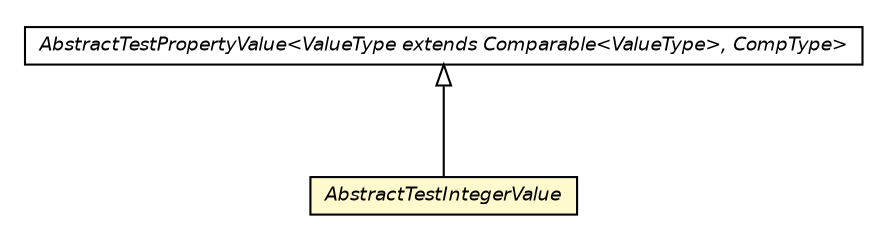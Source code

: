 #!/usr/local/bin/dot
#
# Class diagram 
# Generated by UmlGraph version 4.4 (http://www.spinellis.gr/sw/umlgraph)
#

digraph G {
	edge [fontname="Helvetica",fontsize=10,labelfontname="Helvetica",labelfontsize=10];
	node [fontname="Helvetica",fontsize=10,shape=plaintext];
	// it.apice.sapere.api.lsas.values.AbstractTestPropertyValue<ValueType extends java.lang.Comparable<ValueType>, CompType>
	c27892 [label=<<table border="0" cellborder="1" cellspacing="0" cellpadding="2" port="p" href="./AbstractTestPropertyValue.html">
		<tr><td><table border="0" cellspacing="0" cellpadding="1">
			<tr><td><font face="Helvetica-Oblique"> AbstractTestPropertyValue&lt;ValueType extends Comparable&lt;ValueType&gt;, CompType&gt; </font></td></tr>
		</table></td></tr>
		</table>>, fontname="Helvetica", fontcolor="black", fontsize=9.0];
	// it.apice.sapere.api.lsas.values.AbstractTestIntegerValue
	c27895 [label=<<table border="0" cellborder="1" cellspacing="0" cellpadding="2" port="p" bgcolor="lemonChiffon" href="./AbstractTestIntegerValue.html">
		<tr><td><table border="0" cellspacing="0" cellpadding="1">
			<tr><td><font face="Helvetica-Oblique"> AbstractTestIntegerValue </font></td></tr>
		</table></td></tr>
		</table>>, fontname="Helvetica", fontcolor="black", fontsize=9.0];
	//it.apice.sapere.api.lsas.values.AbstractTestIntegerValue extends it.apice.sapere.api.lsas.values.AbstractTestPropertyValue<java.lang.Integer, it.apice.sapere.api.lsas.values.IntegerValue>
	c27892:p -> c27895:p [dir=back,arrowtail=empty];
}

